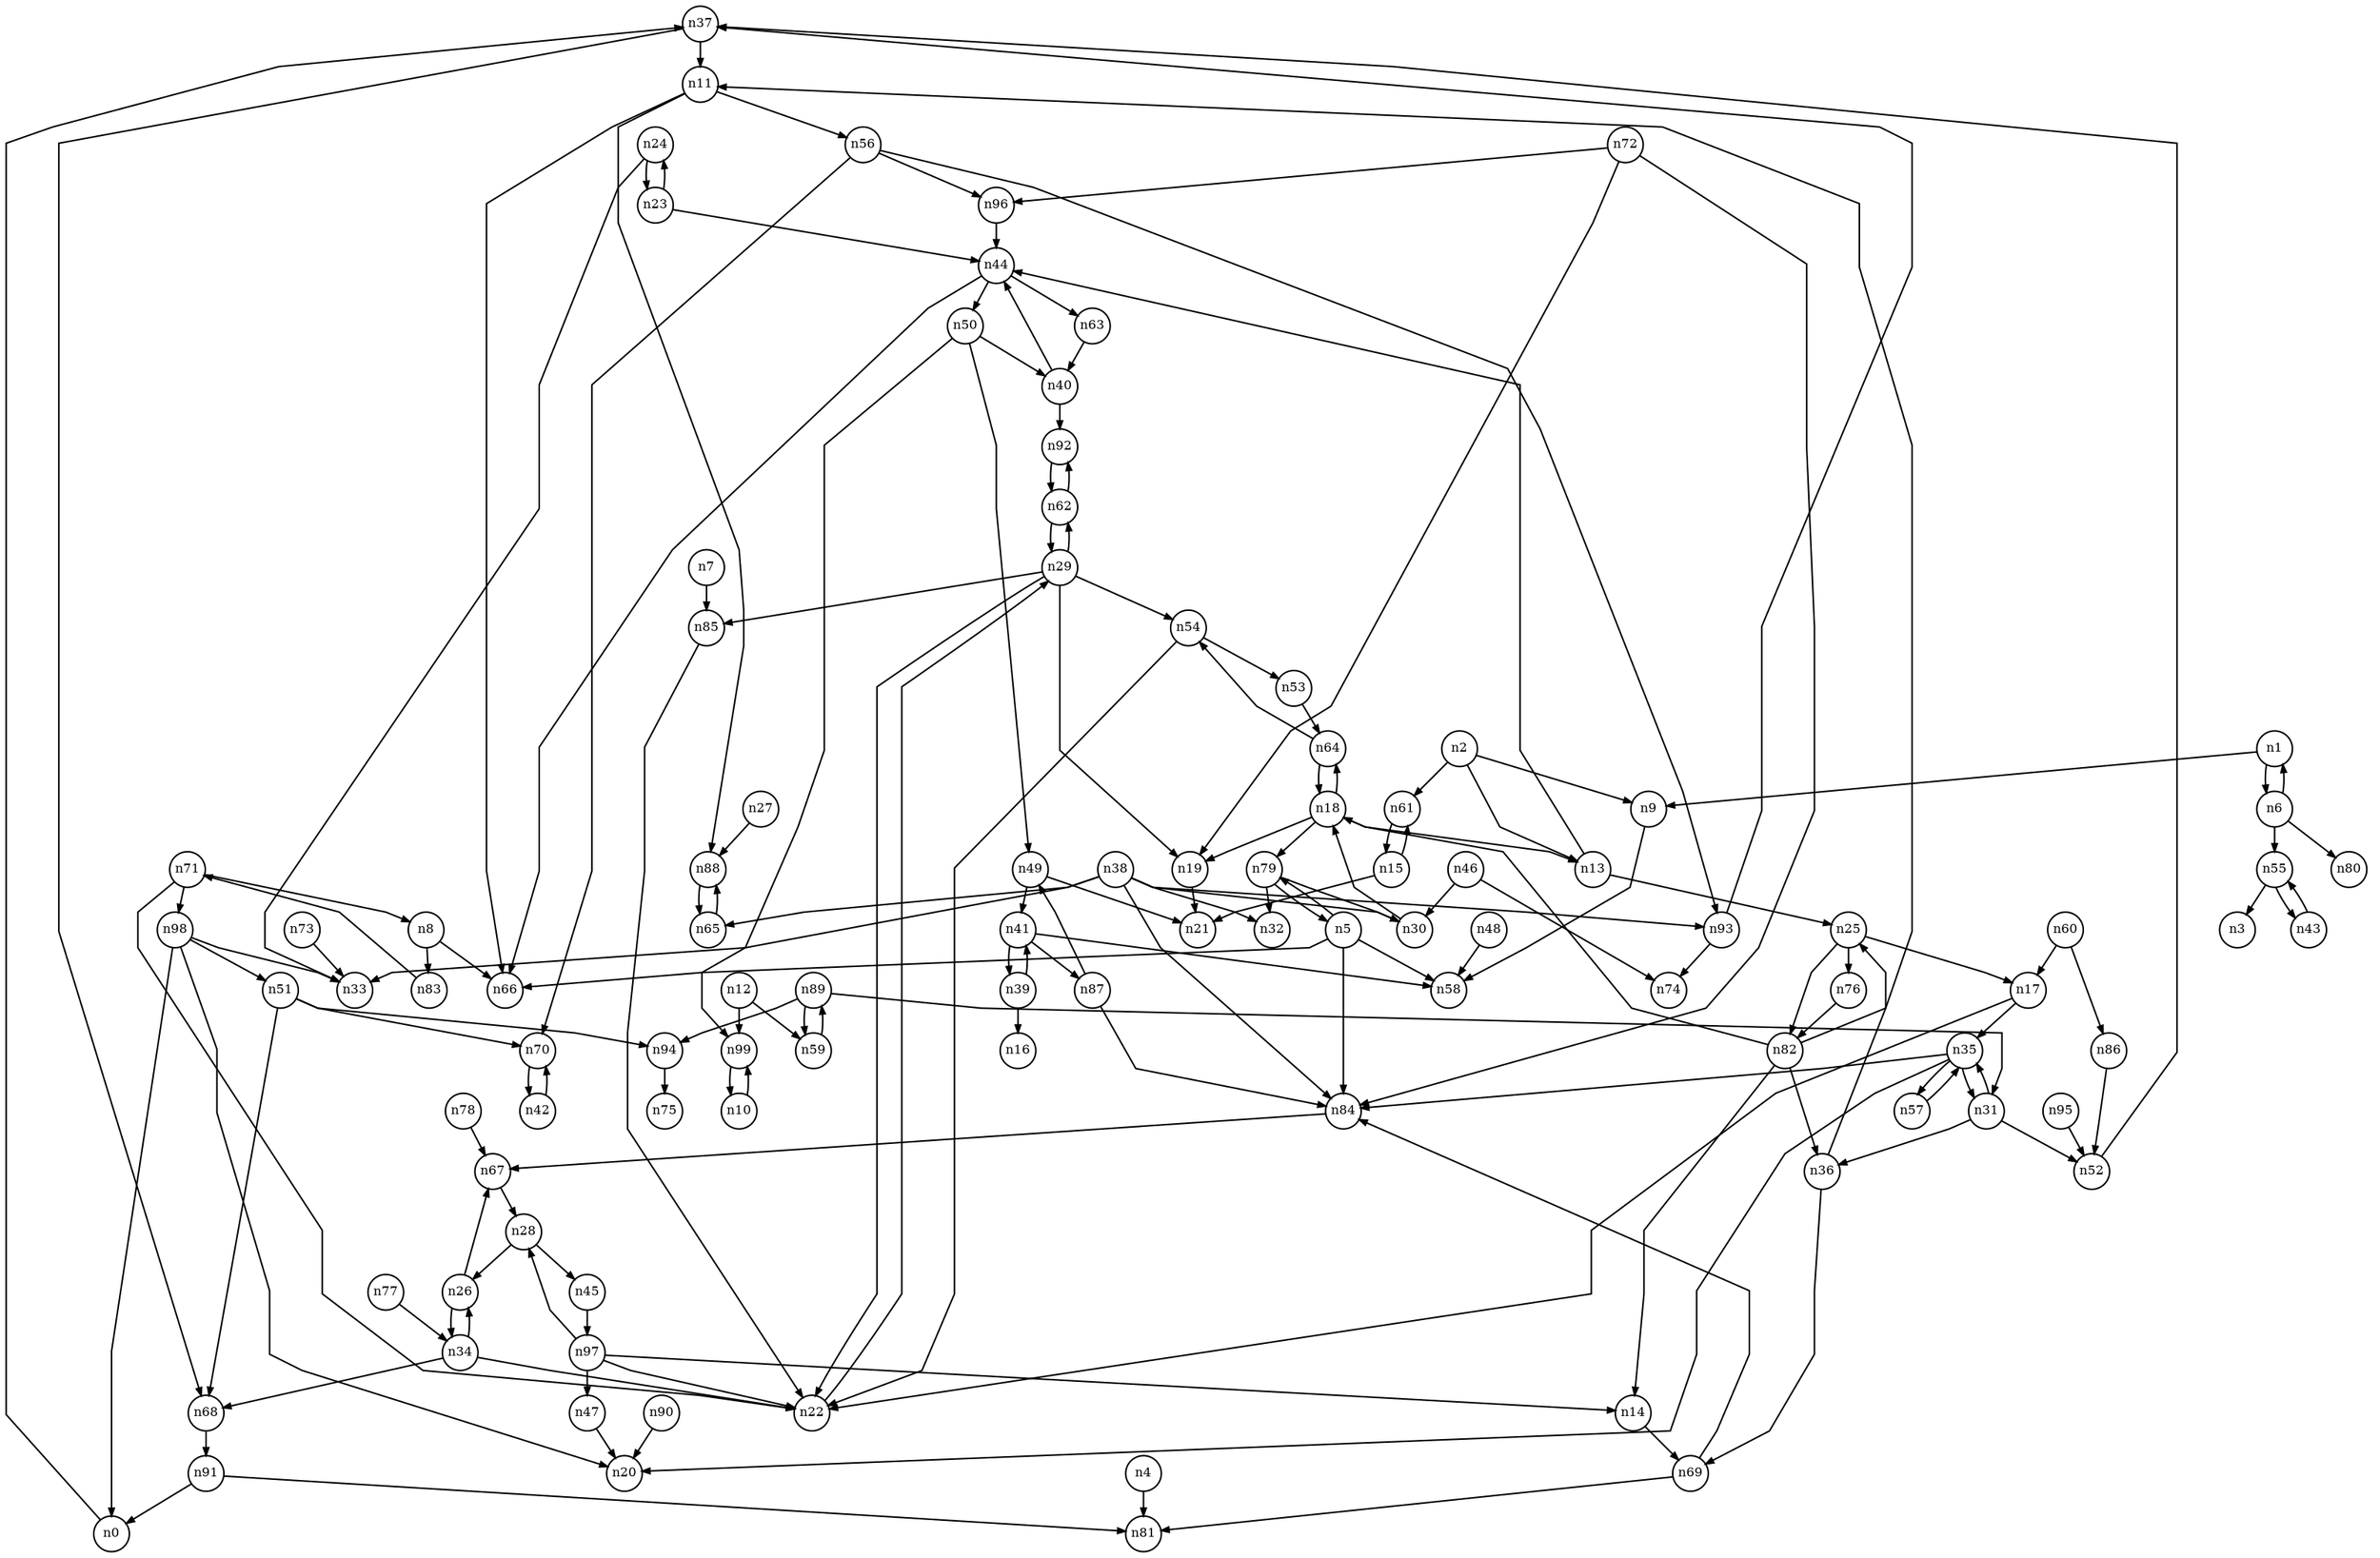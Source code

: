 digraph G{
splines=polyline;
ranksep=0.22;
nodesep=0.22;
nodesize=0.32;
fontsize=8
edge [arrowsize=0.5]
node [fontsize=8 shape=circle width=0.32 fixedsize=shape];

n37 -> n68
n37 -> n11
n0 -> n37
n6 -> n55
n6 -> n80
n6 -> n1
n1 -> n6
n1 -> n9
n9 -> n58
n2 -> n9
n2 -> n13
n2 -> n61
n13 -> n25
n13 -> n44
n61 -> n15
n4 -> n81
n5 -> n58
n5 -> n66
n5 -> n84
n5 -> n79
n84 -> n67
n55 -> n3
n55 -> n43
n85 -> n22
n7 -> n85
n8 -> n66
n8 -> n83
n83 -> n71
n99 -> n10
n10 -> n99
n56 -> n70
n56 -> n93
n56 -> n96
n11 -> n56
n11 -> n66
n11 -> n88
n88 -> n65
n59 -> n89
n12 -> n59
n12 -> n99
n25 -> n17
n25 -> n76
n25 -> n82
n44 -> n63
n44 -> n66
n44 -> n50
n69 -> n81
n69 -> n84
n14 -> n69
n15 -> n21
n15 -> n61
n22 -> n29
n17 -> n22
n17 -> n35
n18 -> n13
n18 -> n19
n18 -> n64
n18 -> n79
n19 -> n21
n64 -> n54
n64 -> n18
n79 -> n5
n79 -> n30
n79 -> n32
n24 -> n33
n24 -> n23
n23 -> n24
n23 -> n44
n76 -> n82
n34 -> n22
n34 -> n68
n34 -> n26
n26 -> n34
n26 -> n67
n67 -> n28
n27 -> n88
n28 -> n26
n28 -> n45
n45 -> n97
n29 -> n19
n29 -> n22
n29 -> n54
n29 -> n62
n29 -> n85
n54 -> n22
n54 -> n53
n62 -> n92
n62 -> n29
n36 -> n25
n36 -> n69
n31 -> n36
n31 -> n52
n31 -> n35
n52 -> n37
n68 -> n91
n35 -> n20
n35 -> n31
n35 -> n57
n35 -> n84
n57 -> n35
n30 -> n18
n38 -> n30
n38 -> n32
n38 -> n33
n38 -> n65
n38 -> n84
n38 -> n93
n65 -> n88
n93 -> n37
n93 -> n74
n39 -> n16
n39 -> n41
n40 -> n44
n40 -> n92
n92 -> n62
n41 -> n39
n41 -> n58
n41 -> n87
n70 -> n42
n42 -> n70
n43 -> n55
n63 -> n40
n97 -> n14
n97 -> n22
n97 -> n47
n97 -> n28
n46 -> n30
n46 -> n74
n47 -> n20
n48 -> n58
n49 -> n21
n49 -> n41
n50 -> n40
n50 -> n49
n50 -> n99
n51 -> n68
n51 -> n70
n51 -> n94
n94 -> n75
n53 -> n64
n96 -> n44
n60 -> n17
n60 -> n86
n86 -> n52
n71 -> n8
n71 -> n22
n71 -> n98
n98 -> n0
n98 -> n20
n98 -> n33
n98 -> n51
n72 -> n19
n72 -> n84
n72 -> n96
n73 -> n33
n77 -> n34
n78 -> n67
n82 -> n11
n82 -> n14
n82 -> n18
n82 -> n36
n87 -> n49
n87 -> n84
n89 -> n31
n89 -> n59
n89 -> n94
n90 -> n20
n91 -> n0
n91 -> n81
n95 -> n52
}
